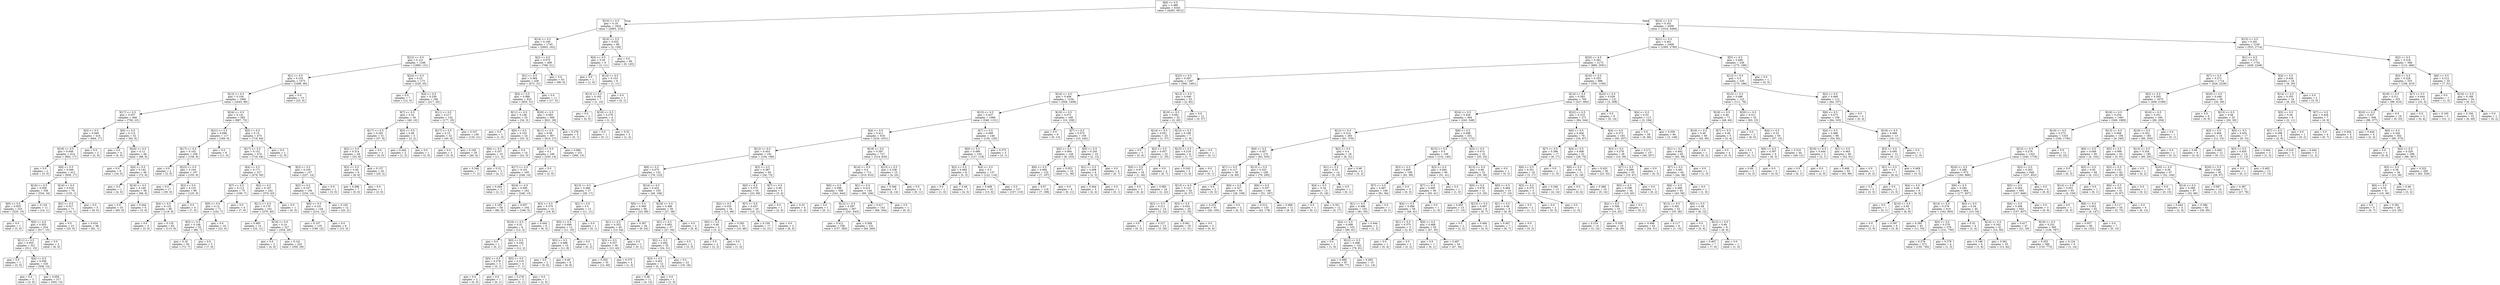 digraph Tree {
node [shape=box] ;
0 [label="X[9] <= 0.5\ngini = 0.489\nsamples = 6343\nvalue = [4283, 5812]"] ;
1 [label="X[10] <= 0.5\ngini = 0.19\nsamples = 1834\nvalue = [2665, 318]"] ;
0 -> 1 [labeldistance=2.5, labelangle=45, headlabel="True"] ;
2 [label="X[14] <= 0.5\ngini = 0.108\nsamples = 1745\nvalue = [2663, 162]"] ;
1 -> 2 ;
3 [label="X[12] <= 0.5\ngini = 0.121\nsamples = 1246\nvalue = [1895, 131]"] ;
2 -> 3 ;
4 [label="X[1] <= 0.5\ngini = 0.103\nsamples = 1073\nvalue = [1666, 96]"] ;
3 -> 4 ;
5 [label="X[13] <= 0.5\ngini = 0.104\nsamples = 1060\nvalue = [1643, 96]"] ;
4 -> 5 ;
6 [label="X[17] <= 0.5\ngini = 0.057\nsamples = 468\nvalue = [756, 23]"] ;
5 -> 6 ;
7 [label="X[3] <= 0.5\ngini = 0.049\nsamples = 416\nvalue = [664, 17]"] ;
6 -> 7 ;
8 [label="X[19] <= 0.5\ngini = 0.049\nsamples = 414\nvalue = [662, 17]"] ;
7 -> 8 ;
9 [label="gini = 0.0\nsamples = 2\nvalue = [3, 0]"] ;
8 -> 9 ;
10 [label="X[6] <= 0.5\ngini = 0.049\nsamples = 412\nvalue = [659, 17]"] ;
8 -> 10 ;
11 [label="X[16] <= 0.5\ngini = 0.056\nsamples = 336\nvalue = [534, 16]"] ;
10 -> 11 ;
12 [label="X[0] <= 0.5\ngini = 0.055\nsamples = 325\nvalue = [520, 15]"] ;
11 -> 12 ;
13 [label="gini = 0.0\nsamples = 1\nvalue = [3, 0]"] ;
12 -> 13 ;
14 [label="X[5] <= 0.5\ngini = 0.055\nsamples = 324\nvalue = [517, 15]"] ;
12 -> 14 ;
15 [label="X[11] <= 0.5\ngini = 0.055\nsamples = 321\nvalue = [511, 15]"] ;
14 -> 15 ;
16 [label="gini = 0.0\nsamples = 1\nvalue = [3, 0]"] ;
15 -> 16 ;
17 [label="X[4] <= 0.5\ngini = 0.056\nsamples = 320\nvalue = [508, 15]"] ;
15 -> 17 ;
18 [label="gini = 0.0\nsamples = 3\nvalue = [3, 0]"] ;
17 -> 18 ;
19 [label="gini = 0.056\nsamples = 317\nvalue = [505, 15]"] ;
17 -> 19 ;
20 [label="gini = 0.0\nsamples = 3\nvalue = [6, 0]"] ;
14 -> 20 ;
21 [label="gini = 0.124\nsamples = 11\nvalue = [14, 1]"] ;
11 -> 21 ;
22 [label="X[16] <= 0.5\ngini = 0.016\nsamples = 76\nvalue = [125, 1]"] ;
10 -> 22 ;
23 [label="X[2] <= 0.5\ngini = 0.017\nsamples = 71\nvalue = [116, 1]"] ;
22 -> 23 ;
24 [label="gini = 0.0\nsamples = 23\nvalue = [35, 0]"] ;
23 -> 24 ;
25 [label="gini = 0.024\nsamples = 48\nvalue = [81, 1]"] ;
23 -> 25 ;
26 [label="gini = 0.0\nsamples = 5\nvalue = [9, 0]"] ;
22 -> 26 ;
27 [label="gini = 0.0\nsamples = 2\nvalue = [2, 0]"] ;
7 -> 27 ;
28 [label="X[0] <= 0.5\ngini = 0.115\nsamples = 52\nvalue = [92, 6]"] ;
6 -> 28 ;
29 [label="gini = 0.0\nsamples = 4\nvalue = [4, 0]"] ;
28 -> 29 ;
30 [label="X[24] <= 0.5\ngini = 0.12\nsamples = 48\nvalue = [88, 6]"] ;
28 -> 30 ;
31 [label="gini = 0.0\nsamples = 8\nvalue = [16, 0]"] ;
30 -> 31 ;
32 [label="X[4] <= 0.5\ngini = 0.142\nsamples = 40\nvalue = [72, 6]"] ;
30 -> 32 ;
33 [label="gini = 0.0\nsamples = 1\nvalue = [4, 0]"] ;
32 -> 33 ;
34 [label="X[16] <= 0.5\ngini = 0.149\nsamples = 39\nvalue = [68, 6]"] ;
32 -> 34 ;
35 [label="gini = 0.0\nsamples = 33\nvalue = [65, 0]"] ;
34 -> 35 ;
36 [label="gini = 0.444\nsamples = 6\nvalue = [3, 6]"] ;
34 -> 36 ;
37 [label="X[24] <= 0.5\ngini = 0.141\nsamples = 592\nvalue = [887, 73]"] ;
5 -> 37 ;
38 [label="X[21] <= 0.5\ngini = 0.096\nsamples = 117\nvalue = [169, 9]"] ;
37 -> 38 ;
39 [label="X[17] <= 0.5\ngini = 0.102\nsamples = 109\nvalue = [158, 9]"] ;
38 -> 39 ;
40 [label="gini = 0.0\nsamples = 2\nvalue = [3, 0]"] ;
39 -> 40 ;
41 [label="X[23] <= 0.5\ngini = 0.104\nsamples = 107\nvalue = [155, 9]"] ;
39 -> 41 ;
42 [label="gini = 0.0\nsamples = 17\nvalue = [30, 0]"] ;
41 -> 42 ;
43 [label="X[2] <= 0.5\ngini = 0.125\nsamples = 90\nvalue = [125, 9]"] ;
41 -> 43 ;
44 [label="X[4] <= 0.5\ngini = 0.132\nsamples = 86\nvalue = [118, 9]"] ;
43 -> 44 ;
45 [label="gini = 0.0\nsamples = 3\nvalue = [3, 0]"] ;
44 -> 45 ;
46 [label="gini = 0.135\nsamples = 83\nvalue = [115, 9]"] ;
44 -> 46 ;
47 [label="gini = 0.0\nsamples = 4\nvalue = [7, 0]"] ;
43 -> 47 ;
48 [label="gini = 0.0\nsamples = 8\nvalue = [11, 0]"] ;
38 -> 48 ;
49 [label="X[5] <= 0.5\ngini = 0.15\nsamples = 475\nvalue = [718, 64]"] ;
37 -> 49 ;
50 [label="X[17] <= 0.5\ngini = 0.151\nsamples = 474\nvalue = [716, 64]"] ;
49 -> 50 ;
51 [label="X[4] <= 0.5\ngini = 0.171\nsamples = 317\nvalue = [479, 50]"] ;
50 -> 51 ;
52 [label="X[7] <= 0.5\ngini = 0.113\nsamples = 75\nvalue = [109, 7]"] ;
51 -> 52 ;
53 [label="X[0] <= 0.5\ngini = 0.12\nsamples = 71\nvalue = [102, 7]"] ;
52 -> 53 ;
54 [label="X[3] <= 0.5\ngini = 0.148\nsamples = 55\nvalue = [80, 7]"] ;
53 -> 54 ;
55 [label="gini = 0.16\nsamples = 50\nvalue = [73, 7]"] ;
54 -> 55 ;
56 [label="gini = 0.0\nsamples = 5\nvalue = [7, 0]"] ;
54 -> 56 ;
57 [label="gini = 0.0\nsamples = 16\nvalue = [22, 0]"] ;
53 -> 57 ;
58 [label="gini = 0.0\nsamples = 4\nvalue = [7, 0]"] ;
52 -> 58 ;
59 [label="X[2] <= 0.5\ngini = 0.187\nsamples = 242\nvalue = [370, 43]"] ;
51 -> 59 ;
60 [label="X[11] <= 0.5\ngini = 0.176\nsamples = 241\nvalue = [370, 40]"] ;
59 -> 60 ;
61 [label="gini = 0.483\nsamples = 14\nvalue = [16, 11]"] ;
60 -> 61 ;
62 [label="X[19] <= 0.5\ngini = 0.14\nsamples = 227\nvalue = [354, 29]"] ;
60 -> 62 ;
63 [label="gini = 0.0\nsamples = 2\nvalue = [4, 0]"] ;
62 -> 63 ;
64 [label="gini = 0.141\nsamples = 225\nvalue = [350, 29]"] ;
62 -> 64 ;
65 [label="gini = 0.0\nsamples = 1\nvalue = [0, 3]"] ;
59 -> 65 ;
66 [label="X[3] <= 0.5\ngini = 0.105\nsamples = 157\nvalue = [237, 14]"] ;
50 -> 66 ;
67 [label="X[2] <= 0.5\ngini = 0.107\nsamples = 156\nvalue = [234, 14]"] ;
66 -> 67 ;
68 [label="X[6] <= 0.5\ngini = 0.101\nsamples = 144\nvalue = [214, 12]"] ;
67 -> 68 ;
69 [label="gini = 0.107\nsamples = 135\nvalue = [199, 12]"] ;
68 -> 69 ;
70 [label="gini = 0.0\nsamples = 9\nvalue = [15, 0]"] ;
68 -> 70 ;
71 [label="gini = 0.165\nsamples = 12\nvalue = [20, 2]"] ;
67 -> 71 ;
72 [label="gini = 0.0\nsamples = 1\nvalue = [3, 0]"] ;
66 -> 72 ;
73 [label="gini = 0.0\nsamples = 1\nvalue = [2, 0]"] ;
49 -> 73 ;
74 [label="gini = 0.0\nsamples = 13\nvalue = [23, 0]"] ;
4 -> 74 ;
75 [label="X[24] <= 0.5\ngini = 0.23\nsamples = 173\nvalue = [229, 35]"] ;
3 -> 75 ;
76 [label="gini = 0.0\nsamples = 7\nvalue = [12, 0]"] ;
75 -> 76 ;
77 [label="X[4] <= 0.5\ngini = 0.239\nsamples = 166\nvalue = [217, 35]"] ;
75 -> 77 ;
78 [label="X[7] <= 0.5\ngini = 0.32\nsamples = 34\nvalue = [40, 10]"] ;
77 -> 78 ;
79 [label="X[17] <= 0.5\ngini = 0.292\nsamples = 31\nvalue = [37, 8]"] ;
78 -> 79 ;
80 [label="X[2] <= 0.5\ngini = 0.314\nsamples = 28\nvalue = [33, 8]"] ;
79 -> 80 ;
81 [label="X[3] <= 0.5\ngini = 0.49\nsamples = 8\nvalue = [8, 6]"] ;
80 -> 81 ;
82 [label="gini = 0.496\nsamples = 7\nvalue = [5, 6]"] ;
81 -> 82 ;
83 [label="gini = 0.0\nsamples = 1\nvalue = [3, 0]"] ;
81 -> 83 ;
84 [label="gini = 0.137\nsamples = 20\nvalue = [25, 2]"] ;
80 -> 84 ;
85 [label="gini = 0.0\nsamples = 3\nvalue = [4, 0]"] ;
79 -> 85 ;
86 [label="X[3] <= 0.5\ngini = 0.48\nsamples = 3\nvalue = [3, 2]"] ;
78 -> 86 ;
87 [label="gini = 0.444\nsamples = 2\nvalue = [1, 2]"] ;
86 -> 87 ;
88 [label="gini = 0.0\nsamples = 1\nvalue = [2, 0]"] ;
86 -> 88 ;
89 [label="X[11] <= 0.5\ngini = 0.217\nsamples = 132\nvalue = [177, 25]"] ;
77 -> 89 ;
90 [label="X[17] <= 0.5\ngini = 0.15\nsamples = 32\nvalue = [45, 4]"] ;
89 -> 90 ;
91 [label="gini = 0.0\nsamples = 3\nvalue = [5, 0]"] ;
90 -> 91 ;
92 [label="gini = 0.165\nsamples = 29\nvalue = [40, 4]"] ;
90 -> 92 ;
93 [label="gini = 0.237\nsamples = 100\nvalue = [132, 21]"] ;
89 -> 93 ;
94 [label="X[2] <= 0.5\ngini = 0.075\nsamples = 499\nvalue = [768, 31]"] ;
2 -> 94 ;
95 [label="X[1] <= 0.5\ngini = 0.084\nsamples = 436\nvalue = [672, 31]"] ;
94 -> 95 ;
96 [label="X[4] <= 0.5\ngini = 0.086\nsamples = 425\nvalue = [655, 31]"] ;
95 -> 96 ;
97 [label="X[11] <= 0.5\ngini = 0.149\nsamples = 25\nvalue = [34, 3]"] ;
96 -> 97 ;
98 [label="gini = 0.0\nsamples = 1\nvalue = [1, 0]"] ;
97 -> 98 ;
99 [label="X[0] <= 0.5\ngini = 0.153\nsamples = 24\nvalue = [33, 3]"] ;
97 -> 99 ;
100 [label="X[6] <= 0.5\ngini = 0.337\nsamples = 10\nvalue = [11, 3]"] ;
99 -> 100 ;
101 [label="gini = 0.346\nsamples = 7\nvalue = [7, 2]"] ;
100 -> 101 ;
102 [label="gini = 0.32\nsamples = 3\nvalue = [4, 1]"] ;
100 -> 102 ;
103 [label="gini = 0.0\nsamples = 14\nvalue = [22, 0]"] ;
99 -> 103 ;
104 [label="X[20] <= 0.5\ngini = 0.083\nsamples = 400\nvalue = [621, 28]"] ;
96 -> 104 ;
105 [label="X[11] <= 0.5\ngini = 0.08\nsamples = 397\nvalue = [616, 27]"] ;
104 -> 105 ;
106 [label="X[21] <= 0.5\ngini = 0.1\nsamples = 166\nvalue = [250, 14]"] ;
105 -> 106 ;
107 [label="X[17] <= 0.5\ngini = 0.101\nsamples = 165\nvalue = [248, 14]"] ;
106 -> 107 ;
108 [label="gini = 0.444\nsamples = 3\nvalue = [2, 1]"] ;
107 -> 108 ;
109 [label="X[24] <= 0.5\ngini = 0.095\nsamples = 162\nvalue = [246, 13]"] ;
107 -> 109 ;
110 [label="gini = 0.165\nsamples = 58\nvalue = [80, 8]"] ;
109 -> 110 ;
111 [label="gini = 0.057\nsamples = 104\nvalue = [166, 5]"] ;
109 -> 111 ;
112 [label="gini = 0.0\nsamples = 1\nvalue = [2, 0]"] ;
106 -> 112 ;
113 [label="gini = 0.066\nsamples = 231\nvalue = [366, 13]"] ;
105 -> 113 ;
114 [label="gini = 0.278\nsamples = 3\nvalue = [5, 1]"] ;
104 -> 114 ;
115 [label="gini = 0.0\nsamples = 11\nvalue = [17, 0]"] ;
95 -> 115 ;
116 [label="gini = 0.0\nsamples = 63\nvalue = [96, 0]"] ;
94 -> 116 ;
117 [label="X[16] <= 0.5\ngini = 0.025\nsamples = 89\nvalue = [2, 156]"] ;
1 -> 117 ;
118 [label="X[4] <= 0.5\ngini = 0.26\nsamples = 9\nvalue = [2, 11]"] ;
117 -> 118 ;
119 [label="gini = 0.0\nsamples = 1\nvalue = [1, 0]"] ;
118 -> 119 ;
120 [label="X[14] <= 0.5\ngini = 0.153\nsamples = 8\nvalue = [1, 11]"] ;
118 -> 120 ;
121 [label="X[13] <= 0.5\ngini = 0.165\nsamples = 7\nvalue = [1, 10]"] ;
120 -> 121 ;
122 [label="gini = 0.0\nsamples = 3\nvalue = [0, 5]"] ;
121 -> 122 ;
123 [label="X[19] <= 0.5\ngini = 0.278\nsamples = 4\nvalue = [1, 5]"] ;
121 -> 123 ;
124 [label="gini = 0.0\nsamples = 1\nvalue = [0, 1]"] ;
123 -> 124 ;
125 [label="gini = 0.32\nsamples = 3\nvalue = [1, 4]"] ;
123 -> 125 ;
126 [label="gini = 0.0\nsamples = 1\nvalue = [0, 1]"] ;
120 -> 126 ;
127 [label="gini = 0.0\nsamples = 80\nvalue = [0, 145]"] ;
117 -> 127 ;
128 [label="X[23] <= 0.5\ngini = 0.351\nsamples = 4509\nvalue = [1618, 5494]"] ;
0 -> 128 [labeldistance=2.5, labelangle=-45, headlabel="False"] ;
129 [label="X[21] <= 0.5\ngini = 0.401\nsamples = 2409\nvalue = [1065, 2780]"] ;
128 -> 129 ;
130 [label="X[20] <= 0.5\ngini = 0.381\nsamples = 2173\nvalue = [890, 2591]"] ;
129 -> 130 ;
131 [label="X[22] <= 0.5\ngini = 0.397\nsamples = 1287\nvalue = [560, 1491]"] ;
130 -> 131 ;
132 [label="X[16] <= 0.5\ngini = 0.406\nsamples = 1234\nvalue = [558, 1409]"] ;
131 -> 132 ;
133 [label="X[15] <= 0.5\ngini = 0.437\nsamples = 1066\nvalue = [548, 1151]"] ;
132 -> 133 ;
134 [label="X[4] <= 0.5\ngini = 0.411\nsamples = 918\nvalue = [418, 1031]"] ;
133 -> 134 ;
135 [label="X[12] <= 0.5\ngini = 0.453\nsamples = 191\nvalue = [104, 196]"] ;
134 -> 135 ;
136 [label="X[6] <= 0.5\ngini = 0.475\nsamples = 132\nvalue = [78, 123]"] ;
135 -> 136 ;
137 [label="X[13] <= 0.5\ngini = 0.466\nsamples = 27\nvalue = [29, 17]"] ;
136 -> 137 ;
138 [label="X[3] <= 0.5\ngini = 0.375\nsamples = 14\nvalue = [18, 6]"] ;
137 -> 138 ;
139 [label="X[19] <= 0.5\ngini = 0.32\nsamples = 8\nvalue = [12, 3]"] ;
138 -> 139 ;
140 [label="gini = 0.0\nsamples = 1\nvalue = [0, 1]"] ;
139 -> 140 ;
141 [label="X[0] <= 0.5\ngini = 0.245\nsamples = 7\nvalue = [12, 2]"] ;
139 -> 141 ;
142 [label="X[5] <= 0.5\ngini = 0.278\nsamples = 3\nvalue = [5, 1]"] ;
141 -> 142 ;
143 [label="gini = 0.0\nsamples = 2\nvalue = [5, 0]"] ;
142 -> 143 ;
144 [label="gini = 0.0\nsamples = 1\nvalue = [0, 1]"] ;
142 -> 144 ;
145 [label="X[5] <= 0.5\ngini = 0.219\nsamples = 4\nvalue = [7, 1]"] ;
141 -> 145 ;
146 [label="gini = 0.278\nsamples = 3\nvalue = [5, 1]"] ;
145 -> 146 ;
147 [label="gini = 0.0\nsamples = 1\nvalue = [2, 0]"] ;
145 -> 147 ;
148 [label="gini = 0.444\nsamples = 6\nvalue = [6, 3]"] ;
138 -> 148 ;
149 [label="X[1] <= 0.5\ngini = 0.5\nsamples = 13\nvalue = [11, 11]"] ;
137 -> 149 ;
150 [label="X[5] <= 0.5\ngini = 0.499\nsamples = 12\nvalue = [11, 10]"] ;
149 -> 150 ;
151 [label="X[3] <= 0.5\ngini = 0.488\nsamples = 10\nvalue = [11, 8]"] ;
150 -> 151 ;
152 [label="gini = 0.0\nsamples = 2\nvalue = [5, 0]"] ;
151 -> 152 ;
153 [label="gini = 0.49\nsamples = 8\nvalue = [6, 8]"] ;
151 -> 153 ;
154 [label="gini = 0.0\nsamples = 2\nvalue = [0, 2]"] ;
150 -> 154 ;
155 [label="gini = 0.0\nsamples = 1\nvalue = [0, 1]"] ;
149 -> 155 ;
156 [label="X[14] <= 0.5\ngini = 0.432\nsamples = 105\nvalue = [49, 106]"] ;
136 -> 156 ;
157 [label="X[0] <= 0.5\ngini = 0.369\nsamples = 66\nvalue = [22, 68]"] ;
156 -> 157 ;
158 [label="X[1] <= 0.5\ngini = 0.352\nsamples = 40\nvalue = [13, 44]"] ;
157 -> 158 ;
159 [label="X[3] <= 0.5\ngini = 0.357\nsamples = 39\nvalue = [13, 43]"] ;
158 -> 159 ;
160 [label="gini = 0.355\nsamples = 35\nvalue = [12, 40]"] ;
159 -> 160 ;
161 [label="gini = 0.375\nsamples = 4\nvalue = [1, 3]"] ;
159 -> 161 ;
162 [label="gini = 0.0\nsamples = 1\nvalue = [0, 1]"] ;
158 -> 162 ;
163 [label="gini = 0.397\nsamples = 26\nvalue = [9, 24]"] ;
157 -> 163 ;
164 [label="X[18] <= 0.5\ngini = 0.486\nsamples = 39\nvalue = [27, 38]"] ;
156 -> 164 ;
165 [label="X[1] <= 0.5\ngini = 0.493\nsamples = 37\nvalue = [27, 34]"] ;
164 -> 165 ;
166 [label="X[2] <= 0.5\ngini = 0.492\nsamples = 35\nvalue = [24, 31]"] ;
165 -> 166 ;
167 [label="X[3] <= 0.5\ngini = 0.401\nsamples = 12\nvalue = [5, 13]"] ;
166 -> 167 ;
168 [label="gini = 0.36\nsamples = 11\nvalue = [4, 13]"] ;
167 -> 168 ;
169 [label="gini = 0.0\nsamples = 1\nvalue = [1, 0]"] ;
167 -> 169 ;
170 [label="gini = 0.5\nsamples = 23\nvalue = [19, 18]"] ;
166 -> 170 ;
171 [label="gini = 0.5\nsamples = 2\nvalue = [3, 3]"] ;
165 -> 171 ;
172 [label="gini = 0.0\nsamples = 2\nvalue = [0, 4]"] ;
164 -> 172 ;
173 [label="X[3] <= 0.5\ngini = 0.387\nsamples = 59\nvalue = [26, 73]"] ;
135 -> 173 ;
174 [label="X[0] <= 0.5\ngini = 0.375\nsamples = 54\nvalue = [23, 69]"] ;
173 -> 174 ;
175 [label="X[2] <= 0.5\ngini = 0.335\nsamples = 34\nvalue = [13, 48]"] ;
174 -> 175 ;
176 [label="X[5] <= 0.5\ngini = 0.48\nsamples = 3\nvalue = [3, 2]"] ;
175 -> 176 ;
177 [label="gini = 0.5\nsamples = 2\nvalue = [2, 2]"] ;
176 -> 177 ;
178 [label="gini = 0.0\nsamples = 1\nvalue = [1, 0]"] ;
176 -> 178 ;
179 [label="gini = 0.293\nsamples = 31\nvalue = [10, 46]"] ;
175 -> 179 ;
180 [label="X[7] <= 0.5\ngini = 0.437\nsamples = 20\nvalue = [10, 21]"] ;
174 -> 180 ;
181 [label="gini = 0.159\nsamples = 17\nvalue = [2, 21]"] ;
180 -> 181 ;
182 [label="gini = 0.0\nsamples = 3\nvalue = [8, 0]"] ;
180 -> 182 ;
183 [label="X[7] <= 0.5\ngini = 0.49\nsamples = 5\nvalue = [3, 4]"] ;
173 -> 183 ;
184 [label="gini = 0.0\nsamples = 1\nvalue = [2, 0]"] ;
183 -> 184 ;
185 [label="gini = 0.32\nsamples = 4\nvalue = [1, 4]"] ;
183 -> 185 ;
186 [label="X[18] <= 0.5\ngini = 0.397\nsamples = 727\nvalue = [314, 835]"] ;
134 -> 186 ;
187 [label="X[14] <= 0.5\ngini = 0.4\nsamples = 712\nvalue = [310, 810]"] ;
186 -> 187 ;
188 [label="X[0] <= 0.5\ngini = 0.396\nsamples = 568\nvalue = [241, 644]"] ;
187 -> 188 ;
189 [label="gini = 0.0\nsamples = 1\nvalue = [0, 1]"] ;
188 -> 189 ;
190 [label="X[12] <= 0.5\ngini = 0.397\nsamples = 567\nvalue = [241, 643]"] ;
188 -> 190 ;
191 [label="gini = 0.412\nsamples = 336\nvalue = [157, 383]"] ;
190 -> 191 ;
192 [label="gini = 0.369\nsamples = 231\nvalue = [84, 260]"] ;
190 -> 192 ;
193 [label="X[1] <= 0.5\ngini = 0.415\nsamples = 144\nvalue = [69, 166]"] ;
187 -> 193 ;
194 [label="gini = 0.417\nsamples = 143\nvalue = [69, 164]"] ;
193 -> 194 ;
195 [label="gini = 0.0\nsamples = 1\nvalue = [0, 2]"] ;
193 -> 195 ;
196 [label="X[13] <= 0.5\ngini = 0.238\nsamples = 15\nvalue = [4, 25]"] ;
186 -> 196 ;
197 [label="gini = 0.346\nsamples = 9\nvalue = [4, 14]"] ;
196 -> 197 ;
198 [label="gini = 0.0\nsamples = 6\nvalue = [0, 11]"] ;
196 -> 198 ;
199 [label="X[7] <= 0.5\ngini = 0.499\nsamples = 148\nvalue = [130, 120]"] ;
133 -> 199 ;
200 [label="X[0] <= 0.5\ngini = 0.499\nsamples = 145\nvalue = [127, 119]"] ;
199 -> 200 ;
201 [label="X[2] <= 0.5\ngini = 0.469\nsamples = 8\nvalue = [5, 3]"] ;
200 -> 201 ;
202 [label="gini = 0.0\nsamples = 1\nvalue = [1, 0]"] ;
201 -> 202 ;
203 [label="gini = 0.49\nsamples = 7\nvalue = [4, 3]"] ;
201 -> 203 ;
204 [label="X[4] <= 0.5\ngini = 0.5\nsamples = 137\nvalue = [122, 116]"] ;
200 -> 204 ;
205 [label="gini = 0.408\nsamples = 10\nvalue = [15, 6]"] ;
204 -> 205 ;
206 [label="gini = 0.5\nsamples = 127\nvalue = [107, 110]"] ;
204 -> 206 ;
207 [label="gini = 0.375\nsamples = 3\nvalue = [3, 1]"] ;
199 -> 207 ;
208 [label="X[19] <= 0.5\ngini = 0.072\nsamples = 168\nvalue = [10, 258]"] ;
132 -> 208 ;
209 [label="gini = 0.0\nsamples = 9\nvalue = [0, 13]"] ;
208 -> 209 ;
210 [label="X[7] <= 0.5\ngini = 0.075\nsamples = 159\nvalue = [10, 245]"] ;
208 -> 210 ;
211 [label="X[2] <= 0.5\ngini = 0.064\nsamples = 149\nvalue = [8, 233]"] ;
210 -> 211 ;
212 [label="X[6] <= 0.5\ngini = 0.066\nsamples = 125\nvalue = [7, 197]"] ;
211 -> 212 ;
213 [label="gini = 0.07\nsamples = 119\nvalue = [7, 186]"] ;
212 -> 213 ;
214 [label="gini = 0.0\nsamples = 6\nvalue = [0, 11]"] ;
212 -> 214 ;
215 [label="gini = 0.053\nsamples = 24\nvalue = [1, 36]"] ;
211 -> 215 ;
216 [label="X[0] <= 0.5\ngini = 0.245\nsamples = 10\nvalue = [2, 12]"] ;
210 -> 216 ;
217 [label="X[1] <= 0.5\ngini = 0.408\nsamples = 6\nvalue = [2, 5]"] ;
216 -> 217 ;
218 [label="gini = 0.444\nsamples = 5\nvalue = [2, 4]"] ;
217 -> 218 ;
219 [label="gini = 0.0\nsamples = 1\nvalue = [0, 1]"] ;
217 -> 219 ;
220 [label="gini = 0.0\nsamples = 4\nvalue = [0, 7]"] ;
216 -> 220 ;
221 [label="X[13] <= 0.5\ngini = 0.046\nsamples = 53\nvalue = [2, 82]"] ;
131 -> 221 ;
222 [label="X[19] <= 0.5\ngini = 0.081\nsamples = 32\nvalue = [2, 45]"] ;
221 -> 222 ;
223 [label="X[14] <= 0.5\ngini = 0.051\nsamples = 25\nvalue = [1, 37]"] ;
222 -> 223 ;
224 [label="gini = 0.0\nsamples = 3\nvalue = [0, 4]"] ;
223 -> 224 ;
225 [label="X[2] <= 0.5\ngini = 0.057\nsamples = 22\nvalue = [1, 33]"] ;
223 -> 225 ;
226 [label="X[0] <= 0.5\ngini = 0.071\nsamples = 18\nvalue = [1, 26]"] ;
225 -> 226 ;
227 [label="gini = 0.0\nsamples = 2\nvalue = [0, 4]"] ;
226 -> 227 ;
228 [label="gini = 0.083\nsamples = 16\nvalue = [1, 22]"] ;
226 -> 228 ;
229 [label="gini = 0.0\nsamples = 4\nvalue = [0, 7]"] ;
225 -> 229 ;
230 [label="X[12] <= 0.5\ngini = 0.198\nsamples = 7\nvalue = [1, 8]"] ;
222 -> 230 ;
231 [label="X[15] <= 0.5\ngini = 0.219\nsamples = 6\nvalue = [1, 7]"] ;
230 -> 231 ;
232 [label="gini = 0.245\nsamples = 5\nvalue = [1, 6]"] ;
231 -> 232 ;
233 [label="gini = 0.0\nsamples = 1\nvalue = [0, 1]"] ;
231 -> 233 ;
234 [label="gini = 0.0\nsamples = 1\nvalue = [0, 1]"] ;
230 -> 234 ;
235 [label="gini = 0.0\nsamples = 21\nvalue = [0, 37]"] ;
221 -> 235 ;
236 [label="X[16] <= 0.5\ngini = 0.355\nsamples = 886\nvalue = [330, 1100]"] ;
130 -> 236 ;
237 [label="X[14] <= 0.5\ngini = 0.393\nsamples = 765\nvalue = [327, 892]"] ;
236 -> 237 ;
238 [label="X[24] <= 0.5\ngini = 0.426\nsamples = 494\nvalue = [243, 548]"] ;
237 -> 238 ;
239 [label="X[12] <= 0.5\ngini = 0.314\nsamples = 293\nvalue = [91, 376]"] ;
238 -> 239 ;
240 [label="X[0] <= 0.5\ngini = 0.307\nsamples = 275\nvalue = [83, 355]"] ;
239 -> 240 ;
241 [label="X[7] <= 0.5\ngini = 0.117\nsamples = 36\nvalue = [4, 60]"] ;
240 -> 241 ;
242 [label="X[13] <= 0.5\ngini = 0.123\nsamples = 34\nvalue = [4, 57]"] ;
241 -> 242 ;
243 [label="X[2] <= 0.5\ngini = 0.211\nsamples = 14\nvalue = [3, 22]"] ;
242 -> 243 ;
244 [label="gini = 0.0\nsamples = 1\nvalue = [0, 2]"] ;
243 -> 244 ;
245 [label="gini = 0.227\nsamples = 13\nvalue = [3, 20]"] ;
243 -> 245 ;
246 [label="X[3] <= 0.5\ngini = 0.054\nsamples = 20\nvalue = [1, 35]"] ;
242 -> 246 ;
247 [label="gini = 0.061\nsamples = 18\nvalue = [1, 31]"] ;
246 -> 247 ;
248 [label="gini = 0.0\nsamples = 2\nvalue = [0, 4]"] ;
246 -> 248 ;
249 [label="gini = 0.0\nsamples = 2\nvalue = [0, 3]"] ;
241 -> 249 ;
250 [label="X[13] <= 0.5\ngini = 0.333\nsamples = 239\nvalue = [79, 295]"] ;
240 -> 250 ;
251 [label="X[6] <= 0.5\ngini = 0.327\nsamples = 93\nvalue = [28, 108]"] ;
250 -> 251 ;
252 [label="gini = 0.332\nsamples = 91\nvalue = [28, 105]"] ;
251 -> 252 ;
253 [label="gini = 0.0\nsamples = 2\nvalue = [0, 3]"] ;
251 -> 253 ;
254 [label="X[6] <= 0.5\ngini = 0.337\nsamples = 146\nvalue = [51, 187]"] ;
250 -> 254 ;
255 [label="gini = 0.313\nsamples = 135\nvalue = [43, 178]"] ;
254 -> 255 ;
256 [label="gini = 0.498\nsamples = 11\nvalue = [8, 9]"] ;
254 -> 256 ;
257 [label="X[2] <= 0.5\ngini = 0.4\nsamples = 18\nvalue = [8, 21]"] ;
239 -> 257 ;
258 [label="X[1] <= 0.5\ngini = 0.33\nsamples = 14\nvalue = [5, 19]"] ;
257 -> 258 ;
259 [label="X[4] <= 0.5\ngini = 0.34\nsamples = 13\nvalue = [5, 18]"] ;
258 -> 259 ;
260 [label="gini = 0.0\nsamples = 1\nvalue = [0, 1]"] ;
259 -> 260 ;
261 [label="gini = 0.351\nsamples = 12\nvalue = [5, 17]"] ;
259 -> 261 ;
262 [label="gini = 0.0\nsamples = 1\nvalue = [0, 1]"] ;
258 -> 262 ;
263 [label="gini = 0.48\nsamples = 4\nvalue = [3, 2]"] ;
257 -> 263 ;
264 [label="X[6] <= 0.5\ngini = 0.498\nsamples = 201\nvalue = [152, 172]"] ;
238 -> 264 ;
265 [label="X[15] <= 0.5\ngini = 0.5\nsamples = 169\nvalue = [132, 140]"] ;
264 -> 265 ;
266 [label="X[3] <= 0.5\ngini = 0.495\nsamples = 109\nvalue = [81, 99]"] ;
265 -> 266 ;
267 [label="X[7] <= 0.5\ngini = 0.497\nsamples = 106\nvalue = [81, 94]"] ;
266 -> 267 ;
268 [label="X[1] <= 0.5\ngini = 0.498\nsamples = 105\nvalue = [81, 93]"] ;
267 -> 268 ;
269 [label="X[4] <= 0.5\ngini = 0.498\nsamples = 103\nvalue = [80, 91]"] ;
268 -> 269 ;
270 [label="gini = 0.0\nsamples = 1\nvalue = [1, 0]"] ;
269 -> 270 ;
271 [label="X[12] <= 0.5\ngini = 0.498\nsamples = 102\nvalue = [79, 91]"] ;
269 -> 271 ;
272 [label="gini = 0.498\nsamples = 87\nvalue = [68, 77]"] ;
271 -> 272 ;
273 [label="gini = 0.493\nsamples = 15\nvalue = [11, 14]"] ;
271 -> 273 ;
274 [label="gini = 0.444\nsamples = 2\nvalue = [1, 2]"] ;
268 -> 274 ;
275 [label="gini = 0.0\nsamples = 1\nvalue = [0, 1]"] ;
267 -> 275 ;
276 [label="gini = 0.0\nsamples = 3\nvalue = [0, 5]"] ;
266 -> 276 ;
277 [label="X[3] <= 0.5\ngini = 0.494\nsamples = 60\nvalue = [51, 41]"] ;
265 -> 277 ;
278 [label="X[7] <= 0.5\ngini = 0.495\nsamples = 59\nvalue = [50, 41]"] ;
277 -> 278 ;
279 [label="X[4] <= 0.5\ngini = 0.496\nsamples = 58\nvalue = [49, 41]"] ;
278 -> 279 ;
280 [label="X[1] <= 0.5\ngini = 0.375\nsamples = 3\nvalue = [2, 6]"] ;
279 -> 280 ;
281 [label="gini = 0.0\nsamples = 1\nvalue = [0, 4]"] ;
280 -> 281 ;
282 [label="gini = 0.5\nsamples = 2\nvalue = [2, 2]"] ;
280 -> 282 ;
283 [label="X[0] <= 0.5\ngini = 0.489\nsamples = 55\nvalue = [47, 35]"] ;
279 -> 283 ;
284 [label="gini = 0.0\nsamples = 1\nvalue = [0, 1]"] ;
283 -> 284 ;
285 [label="gini = 0.487\nsamples = 54\nvalue = [47, 34]"] ;
283 -> 285 ;
286 [label="gini = 0.0\nsamples = 1\nvalue = [1, 0]"] ;
278 -> 286 ;
287 [label="gini = 0.0\nsamples = 1\nvalue = [1, 0]"] ;
277 -> 287 ;
288 [label="X[3] <= 0.5\ngini = 0.473\nsamples = 32\nvalue = [20, 32]"] ;
264 -> 288 ;
289 [label="X[15] <= 0.5\ngini = 0.48\nsamples = 31\nvalue = [20, 30]"] ;
288 -> 289 ;
290 [label="X[0] <= 0.5\ngini = 0.478\nsamples = 21\nvalue = [13, 20]"] ;
289 -> 290 ;
291 [label="gini = 0.455\nsamples = 13\nvalue = [7, 13]"] ;
290 -> 291 ;
292 [label="X[13] <= 0.5\ngini = 0.497\nsamples = 8\nvalue = [6, 7]"] ;
290 -> 292 ;
293 [label="gini = 0.5\nsamples = 2\nvalue = [2, 2]"] ;
292 -> 293 ;
294 [label="gini = 0.494\nsamples = 6\nvalue = [4, 5]"] ;
292 -> 294 ;
295 [label="X[0] <= 0.5\ngini = 0.484\nsamples = 10\nvalue = [7, 10]"] ;
289 -> 295 ;
296 [label="X[1] <= 0.5\ngini = 0.48\nsamples = 8\nvalue = [6, 9]"] ;
295 -> 296 ;
297 [label="gini = 0.497\nsamples = 7\nvalue = [6, 7]"] ;
296 -> 297 ;
298 [label="gini = 0.0\nsamples = 1\nvalue = [0, 2]"] ;
296 -> 298 ;
299 [label="gini = 0.5\nsamples = 2\nvalue = [1, 1]"] ;
295 -> 299 ;
300 [label="gini = 0.0\nsamples = 1\nvalue = [0, 2]"] ;
288 -> 300 ;
301 [label="X[22] <= 0.5\ngini = 0.315\nsamples = 271\nvalue = [84, 344]"] ;
237 -> 301 ;
302 [label="X[0] <= 0.5\ngini = 0.404\nsamples = 78\nvalue = [34, 87]"] ;
301 -> 302 ;
303 [label="X[7] <= 0.5\ngini = 0.386\nsamples = 17\nvalue = [6, 17]"] ;
302 -> 303 ;
304 [label="X[6] <= 0.5\ngini = 0.351\nsamples = 16\nvalue = [5, 17]"] ;
303 -> 304 ;
305 [label="X[5] <= 0.5\ngini = 0.375\nsamples = 3\nvalue = [1, 3]"] ;
304 -> 305 ;
306 [label="gini = 0.0\nsamples = 2\nvalue = [0, 3]"] ;
305 -> 306 ;
307 [label="gini = 0.0\nsamples = 1\nvalue = [1, 0]"] ;
305 -> 307 ;
308 [label="gini = 0.346\nsamples = 13\nvalue = [4, 14]"] ;
304 -> 308 ;
309 [label="gini = 0.0\nsamples = 1\nvalue = [1, 0]"] ;
303 -> 309 ;
310 [label="X[4] <= 0.5\ngini = 0.408\nsamples = 61\nvalue = [28, 70]"] ;
302 -> 310 ;
311 [label="X[6] <= 0.5\ngini = 0.34\nsamples = 11\nvalue = [5, 18]"] ;
310 -> 311 ;
312 [label="gini = 0.0\nsamples = 1\nvalue = [0, 4]"] ;
311 -> 312 ;
313 [label="gini = 0.388\nsamples = 10\nvalue = [5, 14]"] ;
311 -> 313 ;
314 [label="gini = 0.425\nsamples = 50\nvalue = [23, 52]"] ;
310 -> 314 ;
315 [label="X[4] <= 0.5\ngini = 0.273\nsamples = 193\nvalue = [50, 257]"] ;
301 -> 315 ;
316 [label="X[3] <= 0.5\ngini = 0.278\nsamples = 36\nvalue = [10, 50]"] ;
315 -> 316 ;
317 [label="X[7] <= 0.5\ngini = 0.289\nsamples = 35\nvalue = [10, 47]"] ;
316 -> 317 ;
318 [label="X[5] <= 0.5\ngini = 0.298\nsamples = 34\nvalue = [10, 45]"] ;
317 -> 318 ;
319 [label="X[2] <= 0.5\ngini = 0.306\nsamples = 33\nvalue = [10, 43]"] ;
318 -> 319 ;
320 [label="gini = 0.219\nsamples = 14\nvalue = [2, 14]"] ;
319 -> 320 ;
321 [label="gini = 0.339\nsamples = 19\nvalue = [8, 29]"] ;
319 -> 321 ;
322 [label="gini = 0.0\nsamples = 1\nvalue = [0, 2]"] ;
318 -> 322 ;
323 [label="gini = 0.0\nsamples = 1\nvalue = [0, 2]"] ;
317 -> 323 ;
324 [label="gini = 0.0\nsamples = 1\nvalue = [0, 3]"] ;
316 -> 324 ;
325 [label="gini = 0.271\nsamples = 157\nvalue = [40, 207]"] ;
315 -> 325 ;
326 [label="X[24] <= 0.5\ngini = 0.028\nsamples = 121\nvalue = [3, 208]"] ;
236 -> 326 ;
327 [label="gini = 0.0\nsamples = 8\nvalue = [0, 14]"] ;
326 -> 327 ;
328 [label="X[4] <= 0.5\ngini = 0.03\nsamples = 113\nvalue = [3, 194]"] ;
326 -> 328 ;
329 [label="gini = 0.0\nsamples = 29\nvalue = [0, 46]"] ;
328 -> 329 ;
330 [label="gini = 0.039\nsamples = 84\nvalue = [3, 148]"] ;
328 -> 330 ;
331 [label="X[5] <= 0.5\ngini = 0.499\nsamples = 236\nvalue = [175, 189]"] ;
129 -> 331 ;
332 [label="X[13] <= 0.5\ngini = 0.5\nsamples = 235\nvalue = [175, 186]"] ;
331 -> 332 ;
333 [label="X[15] <= 0.5\ngini = 0.486\nsamples = 123\nvalue = [111, 79]"] ;
332 -> 333 ;
334 [label="X[18] <= 0.5\ngini = 0.49\nsamples = 71\nvalue = [48, 64]"] ;
333 -> 334 ;
335 [label="X[16] <= 0.5\ngini = 0.49\nsamples = 66\nvalue = [45, 60]"] ;
334 -> 335 ;
336 [label="X[1] <= 0.5\ngini = 0.492\nsamples = 65\nvalue = [45, 58]"] ;
335 -> 336 ;
337 [label="X[7] <= 0.5\ngini = 0.491\nsamples = 64\nvalue = [44, 58]"] ;
336 -> 337 ;
338 [label="X[6] <= 0.5\ngini = 0.489\nsamples = 63\nvalue = [43, 58]"] ;
337 -> 338 ;
339 [label="X[12] <= 0.5\ngini = 0.491\nsamples = 52\nvalue = [35, 46]"] ;
338 -> 339 ;
340 [label="gini = 0.499\nsamples = 43\nvalue = [34, 31]"] ;
339 -> 340 ;
341 [label="gini = 0.117\nsamples = 9\nvalue = [1, 15]"] ;
339 -> 341 ;
342 [label="X[0] <= 0.5\ngini = 0.48\nsamples = 11\nvalue = [8, 12]"] ;
338 -> 342 ;
343 [label="gini = 0.0\nsamples = 3\nvalue = [0, 6]"] ;
342 -> 343 ;
344 [label="X[12] <= 0.5\ngini = 0.49\nsamples = 8\nvalue = [8, 6]"] ;
342 -> 344 ;
345 [label="gini = 0.497\nsamples = 7\nvalue = [7, 6]"] ;
344 -> 345 ;
346 [label="gini = 0.0\nsamples = 1\nvalue = [1, 0]"] ;
344 -> 346 ;
347 [label="gini = 0.0\nsamples = 1\nvalue = [1, 0]"] ;
337 -> 347 ;
348 [label="gini = 0.0\nsamples = 1\nvalue = [1, 0]"] ;
336 -> 348 ;
349 [label="gini = 0.0\nsamples = 1\nvalue = [0, 2]"] ;
335 -> 349 ;
350 [label="X[7] <= 0.5\ngini = 0.49\nsamples = 5\nvalue = [3, 4]"] ;
334 -> 350 ;
351 [label="gini = 0.5\nsamples = 4\nvalue = [3, 3]"] ;
350 -> 351 ;
352 [label="gini = 0.0\nsamples = 1\nvalue = [0, 1]"] ;
350 -> 352 ;
353 [label="X[20] <= 0.5\ngini = 0.311\nsamples = 52\nvalue = [63, 15]"] ;
333 -> 353 ;
354 [label="gini = 0.0\nsamples = 2\nvalue = [6, 0]"] ;
353 -> 354 ;
355 [label="X[4] <= 0.5\ngini = 0.33\nsamples = 50\nvalue = [57, 15]"] ;
353 -> 355 ;
356 [label="X[0] <= 0.5\ngini = 0.397\nsamples = 6\nvalue = [8, 3]"] ;
355 -> 356 ;
357 [label="gini = 0.49\nsamples = 3\nvalue = [4, 3]"] ;
356 -> 357 ;
358 [label="gini = 0.0\nsamples = 3\nvalue = [4, 0]"] ;
356 -> 358 ;
359 [label="gini = 0.316\nsamples = 44\nvalue = [49, 12]"] ;
355 -> 359 ;
360 [label="X[2] <= 0.5\ngini = 0.468\nsamples = 112\nvalue = [64, 107]"] ;
332 -> 360 ;
361 [label="X[6] <= 0.5\ngini = 0.473\nsamples = 109\nvalue = [64, 103]"] ;
360 -> 361 ;
362 [label="X[4] <= 0.5\ngini = 0.466\nsamples = 96\nvalue = [54, 92]"] ;
361 -> 362 ;
363 [label="X[18] <= 0.5\ngini = 0.444\nsamples = 2\nvalue = [2, 1]"] ;
362 -> 363 ;
364 [label="gini = 0.0\nsamples = 1\nvalue = [0, 1]"] ;
363 -> 364 ;
365 [label="gini = 0.0\nsamples = 1\nvalue = [2, 0]"] ;
363 -> 365 ;
366 [label="X[1] <= 0.5\ngini = 0.463\nsamples = 94\nvalue = [52, 91]"] ;
362 -> 366 ;
367 [label="gini = 0.466\nsamples = 93\nvalue = [52, 89]"] ;
366 -> 367 ;
368 [label="gini = 0.0\nsamples = 1\nvalue = [0, 2]"] ;
366 -> 368 ;
369 [label="X[18] <= 0.5\ngini = 0.499\nsamples = 13\nvalue = [10, 11]"] ;
361 -> 369 ;
370 [label="X[3] <= 0.5\ngini = 0.495\nsamples = 12\nvalue = [9, 11]"] ;
369 -> 370 ;
371 [label="X[1] <= 0.5\ngini = 0.5\nsamples = 7\nvalue = [6, 6]"] ;
370 -> 371 ;
372 [label="gini = 0.5\nsamples = 5\nvalue = [3, 3]"] ;
371 -> 372 ;
373 [label="gini = 0.5\nsamples = 2\nvalue = [3, 3]"] ;
371 -> 373 ;
374 [label="gini = 0.469\nsamples = 5\nvalue = [3, 5]"] ;
370 -> 374 ;
375 [label="gini = 0.0\nsamples = 1\nvalue = [1, 0]"] ;
369 -> 375 ;
376 [label="gini = 0.0\nsamples = 3\nvalue = [0, 4]"] ;
360 -> 376 ;
377 [label="gini = 0.0\nsamples = 1\nvalue = [0, 3]"] ;
331 -> 377 ;
378 [label="X[15] <= 0.5\ngini = 0.281\nsamples = 2100\nvalue = [553, 2714]"] ;
128 -> 378 ;
379 [label="X[1] <= 0.5\ngini = 0.273\nsamples = 1732\nvalue = [438, 2248]"] ;
378 -> 379 ;
380 [label="X[7] <= 0.5\ngini = 0.271\nsamples = 1714\nvalue = [429, 2228]"] ;
379 -> 380 ;
381 [label="X[2] <= 0.5\ngini = 0.265\nsamples = 1675\nvalue = [409, 2189]"] ;
380 -> 381 ;
382 [label="X[18] <= 0.5\ngini = 0.254\nsamples = 1491\nvalue = [349, 1985]"] ;
381 -> 382 ;
383 [label="X[16] <= 0.5\ngini = 0.273\nsamples = 1333\nvalue = [340, 1740]"] ;
382 -> 383 ;
384 [label="X[13] <= 0.5\ngini = 0.276\nsamples = 1322\nvalue = [340, 1718]"] ;
383 -> 384 ;
385 [label="X[20] <= 0.5\ngini = 0.288\nsamples = 673\nvalue = [183, 866]"] ;
384 -> 385 ;
386 [label="X[4] <= 0.5\ngini = 0.48\nsamples = 9\nvalue = [6, 9]"] ;
385 -> 386 ;
387 [label="gini = 0.0\nsamples = 1\nvalue = [0, 1]"] ;
386 -> 387 ;
388 [label="X[14] <= 0.5\ngini = 0.49\nsamples = 8\nvalue = [6, 8]"] ;
386 -> 388 ;
389 [label="gini = 0.0\nsamples = 2\nvalue = [3, 0]"] ;
388 -> 389 ;
390 [label="gini = 0.397\nsamples = 6\nvalue = [3, 8]"] ;
388 -> 390 ;
391 [label="X[6] <= 0.5\ngini = 0.284\nsamples = 664\nvalue = [177, 857]"] ;
385 -> 391 ;
392 [label="X[14] <= 0.5\ngini = 0.279\nsamples = 619\nvalue = [162, 803]"] ;
391 -> 392 ;
393 [label="gini = 0.285\nsamples = 43\nvalue = [11, 53]"] ;
392 -> 393 ;
394 [label="X[5] <= 0.5\ngini = 0.279\nsamples = 576\nvalue = [151, 750]"] ;
392 -> 394 ;
395 [label="gini = 0.279\nsamples = 572\nvalue = [150, 745]"] ;
394 -> 395 ;
396 [label="gini = 0.278\nsamples = 4\nvalue = [1, 5]"] ;
394 -> 396 ;
397 [label="X[0] <= 0.5\ngini = 0.34\nsamples = 45\nvalue = [15, 54]"] ;
391 -> 397 ;
398 [label="gini = 0.32\nsamples = 4\nvalue = [1, 4]"] ;
397 -> 398 ;
399 [label="X[14] <= 0.5\ngini = 0.342\nsamples = 41\nvalue = [14, 50]"] ;
397 -> 399 ;
400 [label="gini = 0.198\nsamples = 6\nvalue = [1, 8]"] ;
399 -> 400 ;
401 [label="gini = 0.361\nsamples = 35\nvalue = [13, 42]"] ;
399 -> 401 ;
402 [label="X[3] <= 0.5\ngini = 0.263\nsamples = 649\nvalue = [157, 852]"] ;
384 -> 402 ;
403 [label="X[5] <= 0.5\ngini = 0.264\nsamples = 645\nvalue = [157, 846]"] ;
402 -> 403 ;
404 [label="X[4] <= 0.5\ngini = 0.266\nsamples = 642\nvalue = [157, 837]"] ;
403 -> 404 ;
405 [label="gini = 0.417\nsamples = 47\nvalue = [21, 50]"] ;
404 -> 405 ;
406 [label="X[19] <= 0.5\ngini = 0.251\nsamples = 595\nvalue = [136, 787]"] ;
404 -> 406 ;
407 [label="gini = 0.253\nsamples = 586\nvalue = [135, 773]"] ;
406 -> 407 ;
408 [label="gini = 0.124\nsamples = 9\nvalue = [1, 14]"] ;
406 -> 408 ;
409 [label="gini = 0.0\nsamples = 3\nvalue = [0, 9]"] ;
403 -> 409 ;
410 [label="gini = 0.0\nsamples = 4\nvalue = [0, 6]"] ;
402 -> 410 ;
411 [label="gini = 0.0\nsamples = 11\nvalue = [0, 22]"] ;
383 -> 411 ;
412 [label="X[13] <= 0.5\ngini = 0.068\nsamples = 158\nvalue = [9, 245]"] ;
382 -> 412 ;
413 [label="X[0] <= 0.5\ngini = 0.049\nsamples = 95\nvalue = [4, 154]"] ;
412 -> 413 ;
414 [label="gini = 0.0\nsamples = 1\nvalue = [0, 3]"] ;
413 -> 414 ;
415 [label="X[5] <= 0.5\ngini = 0.05\nsamples = 94\nvalue = [4, 151]"] ;
413 -> 415 ;
416 [label="X[14] <= 0.5\ngini = 0.051\nsamples = 93\nvalue = [4, 150]"] ;
415 -> 416 ;
417 [label="gini = 0.0\nsamples = 1\nvalue = [0, 3]"] ;
416 -> 417 ;
418 [label="X[6] <= 0.5\ngini = 0.052\nsamples = 92\nvalue = [4, 147]"] ;
416 -> 418 ;
419 [label="gini = 0.057\nsamples = 85\nvalue = [4, 132]"] ;
418 -> 419 ;
420 [label="gini = 0.0\nsamples = 7\nvalue = [0, 15]"] ;
418 -> 420 ;
421 [label="gini = 0.0\nsamples = 1\nvalue = [0, 1]"] ;
415 -> 421 ;
422 [label="X[5] <= 0.5\ngini = 0.099\nsamples = 63\nvalue = [5, 91]"] ;
412 -> 422 ;
423 [label="X[3] <= 0.5\ngini = 0.101\nsamples = 62\nvalue = [5, 89]"] ;
422 -> 423 ;
424 [label="X[6] <= 0.5\ngini = 0.103\nsamples = 61\nvalue = [5, 87]"] ;
423 -> 424 ;
425 [label="gini = 0.117\nsamples = 55\nvalue = [5, 75]"] ;
424 -> 425 ;
426 [label="gini = 0.0\nsamples = 6\nvalue = [0, 12]"] ;
424 -> 426 ;
427 [label="gini = 0.0\nsamples = 1\nvalue = [0, 2]"] ;
423 -> 427 ;
428 [label="gini = 0.0\nsamples = 1\nvalue = [0, 2]"] ;
422 -> 428 ;
429 [label="X[16] <= 0.5\ngini = 0.351\nsamples = 184\nvalue = [60, 204]"] ;
381 -> 429 ;
430 [label="X[19] <= 0.5\ngini = 0.352\nsamples = 183\nvalue = [60, 203]"] ;
429 -> 430 ;
431 [label="X[13] <= 0.5\ngini = 0.354\nsamples = 182\nvalue = [60, 201]"] ;
430 -> 431 ;
432 [label="X[20] <= 0.5\ngini = 0.36\nsamples = 97\nvalue = [32, 104]"] ;
431 -> 432 ;
433 [label="gini = 0.0\nsamples = 10\nvalue = [0, 15]"] ;
432 -> 433 ;
434 [label="X[14] <= 0.5\ngini = 0.389\nsamples = 87\nvalue = [32, 89]"] ;
432 -> 434 ;
435 [label="gini = 0.444\nsamples = 4\nvalue = [2, 4]"] ;
434 -> 435 ;
436 [label="gini = 0.386\nsamples = 83\nvalue = [30, 85]"] ;
434 -> 436 ;
437 [label="X[20] <= 0.5\ngini = 0.348\nsamples = 85\nvalue = [28, 97]"] ;
431 -> 437 ;
438 [label="gini = 0.087\nsamples = 14\nvalue = [1, 21]"] ;
437 -> 438 ;
439 [label="gini = 0.387\nsamples = 71\nvalue = [27, 76]"] ;
437 -> 439 ;
440 [label="gini = 0.0\nsamples = 1\nvalue = [0, 2]"] ;
430 -> 440 ;
441 [label="gini = 0.0\nsamples = 1\nvalue = [0, 1]"] ;
429 -> 441 ;
442 [label="X[20] <= 0.5\ngini = 0.448\nsamples = 39\nvalue = [20, 39]"] ;
380 -> 442 ;
443 [label="gini = 0.0\nsamples = 6\nvalue = [0, 9]"] ;
442 -> 443 ;
444 [label="X[13] <= 0.5\ngini = 0.48\nsamples = 33\nvalue = [20, 30]"] ;
442 -> 444 ;
445 [label="X[3] <= 0.5\ngini = 0.494\nsamples = 16\nvalue = [12, 15]"] ;
444 -> 445 ;
446 [label="gini = 0.49\nsamples = 4\nvalue = [3, 4]"] ;
445 -> 446 ;
447 [label="gini = 0.495\nsamples = 12\nvalue = [9, 11]"] ;
445 -> 447 ;
448 [label="X[0] <= 0.5\ngini = 0.454\nsamples = 17\nvalue = [8, 15]"] ;
444 -> 448 ;
449 [label="X[3] <= 0.5\ngini = 0.455\nsamples = 14\nvalue = [7, 13]"] ;
448 -> 449 ;
450 [label="gini = 0.0\nsamples = 1\nvalue = [0, 1]"] ;
449 -> 450 ;
451 [label="gini = 0.465\nsamples = 13\nvalue = [7, 12]"] ;
449 -> 451 ;
452 [label="gini = 0.444\nsamples = 3\nvalue = [1, 2]"] ;
448 -> 452 ;
453 [label="X[4] <= 0.5\ngini = 0.428\nsamples = 18\nvalue = [9, 20]"] ;
379 -> 453 ;
454 [label="X[14] <= 0.5\ngini = 0.355\nsamples = 16\nvalue = [6, 20]"] ;
453 -> 454 ;
455 [label="X[5] <= 0.5\ngini = 0.26\nsamples = 9\nvalue = [2, 11]"] ;
454 -> 455 ;
456 [label="X[7] <= 0.5\ngini = 0.298\nsamples = 8\nvalue = [2, 9]"] ;
455 -> 456 ;
457 [label="gini = 0.219\nsamples = 5\nvalue = [1, 7]"] ;
456 -> 457 ;
458 [label="gini = 0.444\nsamples = 3\nvalue = [1, 2]"] ;
456 -> 458 ;
459 [label="gini = 0.0\nsamples = 1\nvalue = [0, 2]"] ;
455 -> 459 ;
460 [label="X[7] <= 0.5\ngini = 0.426\nsamples = 7\nvalue = [4, 9]"] ;
454 -> 460 ;
461 [label="gini = 0.0\nsamples = 4\nvalue = [0, 7]"] ;
460 -> 461 ;
462 [label="gini = 0.444\nsamples = 3\nvalue = [4, 2]"] ;
460 -> 462 ;
463 [label="gini = 0.0\nsamples = 2\nvalue = [3, 0]"] ;
453 -> 463 ;
464 [label="X[2] <= 0.5\ngini = 0.318\nsamples = 368\nvalue = [115, 466]"] ;
378 -> 464 ;
465 [label="X[3] <= 0.5\ngini = 0.328\nsamples = 333\nvalue = [108, 415]"] ;
464 -> 465 ;
466 [label="X[18] <= 0.5\ngini = 0.311\nsamples = 325\nvalue = [98, 410]"] ;
465 -> 466 ;
467 [label="X[20] <= 0.5\ngini = 0.327\nsamples = 306\nvalue = [98, 377]"] ;
466 -> 467 ;
468 [label="gini = 0.444\nsamples = 4\nvalue = [2, 4]"] ;
467 -> 468 ;
469 [label="X[0] <= 0.5\ngini = 0.326\nsamples = 302\nvalue = [96, 373]"] ;
467 -> 469 ;
470 [label="gini = 0.0\nsamples = 3\nvalue = [0, 6]"] ;
469 -> 470 ;
471 [label="X[4] <= 0.5\ngini = 0.329\nsamples = 299\nvalue = [96, 367]"] ;
469 -> 471 ;
472 [label="X[5] <= 0.5\ngini = 0.38\nsamples = 34\nvalue = [13, 38]"] ;
471 -> 472 ;
473 [label="X[6] <= 0.5\ngini = 0.34\nsamples = 31\nvalue = [10, 36]"] ;
472 -> 473 ;
474 [label="gini = 0.0\nsamples = 5\nvalue = [0, 7]"] ;
473 -> 474 ;
475 [label="gini = 0.381\nsamples = 26\nvalue = [10, 29]"] ;
473 -> 475 ;
476 [label="gini = 0.48\nsamples = 3\nvalue = [3, 2]"] ;
472 -> 476 ;
477 [label="gini = 0.322\nsamples = 265\nvalue = [83, 329]"] ;
471 -> 477 ;
478 [label="gini = 0.0\nsamples = 19\nvalue = [0, 33]"] ;
466 -> 478 ;
479 [label="X[7] <= 0.5\ngini = 0.444\nsamples = 8\nvalue = [10, 5]"] ;
465 -> 479 ;
480 [label="gini = 0.0\nsamples = 3\nvalue = [0, 4]"] ;
479 -> 480 ;
481 [label="gini = 0.165\nsamples = 5\nvalue = [10, 1]"] ;
479 -> 481 ;
482 [label="X[6] <= 0.5\ngini = 0.212\nsamples = 35\nvalue = [7, 51]"] ;
464 -> 482 ;
483 [label="gini = 0.0\nsamples = 1\nvalue = [1, 0]"] ;
482 -> 483 ;
484 [label="X[18] <= 0.5\ngini = 0.188\nsamples = 34\nvalue = [6, 51]"] ;
482 -> 484 ;
485 [label="gini = 0.194\nsamples = 33\nvalue = [6, 49]"] ;
484 -> 485 ;
486 [label="gini = 0.0\nsamples = 1\nvalue = [0, 2]"] ;
484 -> 486 ;
}